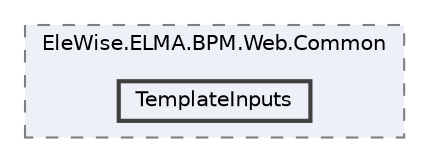 digraph "Web/Modules/EleWise.ELMA.BPM.Web.Common/TemplateInputs"
{
 // LATEX_PDF_SIZE
  bgcolor="transparent";
  edge [fontname=Helvetica,fontsize=10,labelfontname=Helvetica,labelfontsize=10];
  node [fontname=Helvetica,fontsize=10,shape=box,height=0.2,width=0.4];
  compound=true
  subgraph clusterdir_2cb3cc25f1142b1a2df578b41de53a41 {
    graph [ bgcolor="#edf0f7", pencolor="grey50", label="EleWise.ELMA.BPM.Web.Common", fontname=Helvetica,fontsize=10 style="filled,dashed", URL="dir_2cb3cc25f1142b1a2df578b41de53a41.html",tooltip=""]
  dir_0184d3063b5865b796253327f0d3b467 [label="TemplateInputs", fillcolor="#edf0f7", color="grey25", style="filled,bold", URL="dir_0184d3063b5865b796253327f0d3b467.html",tooltip=""];
  }
}
